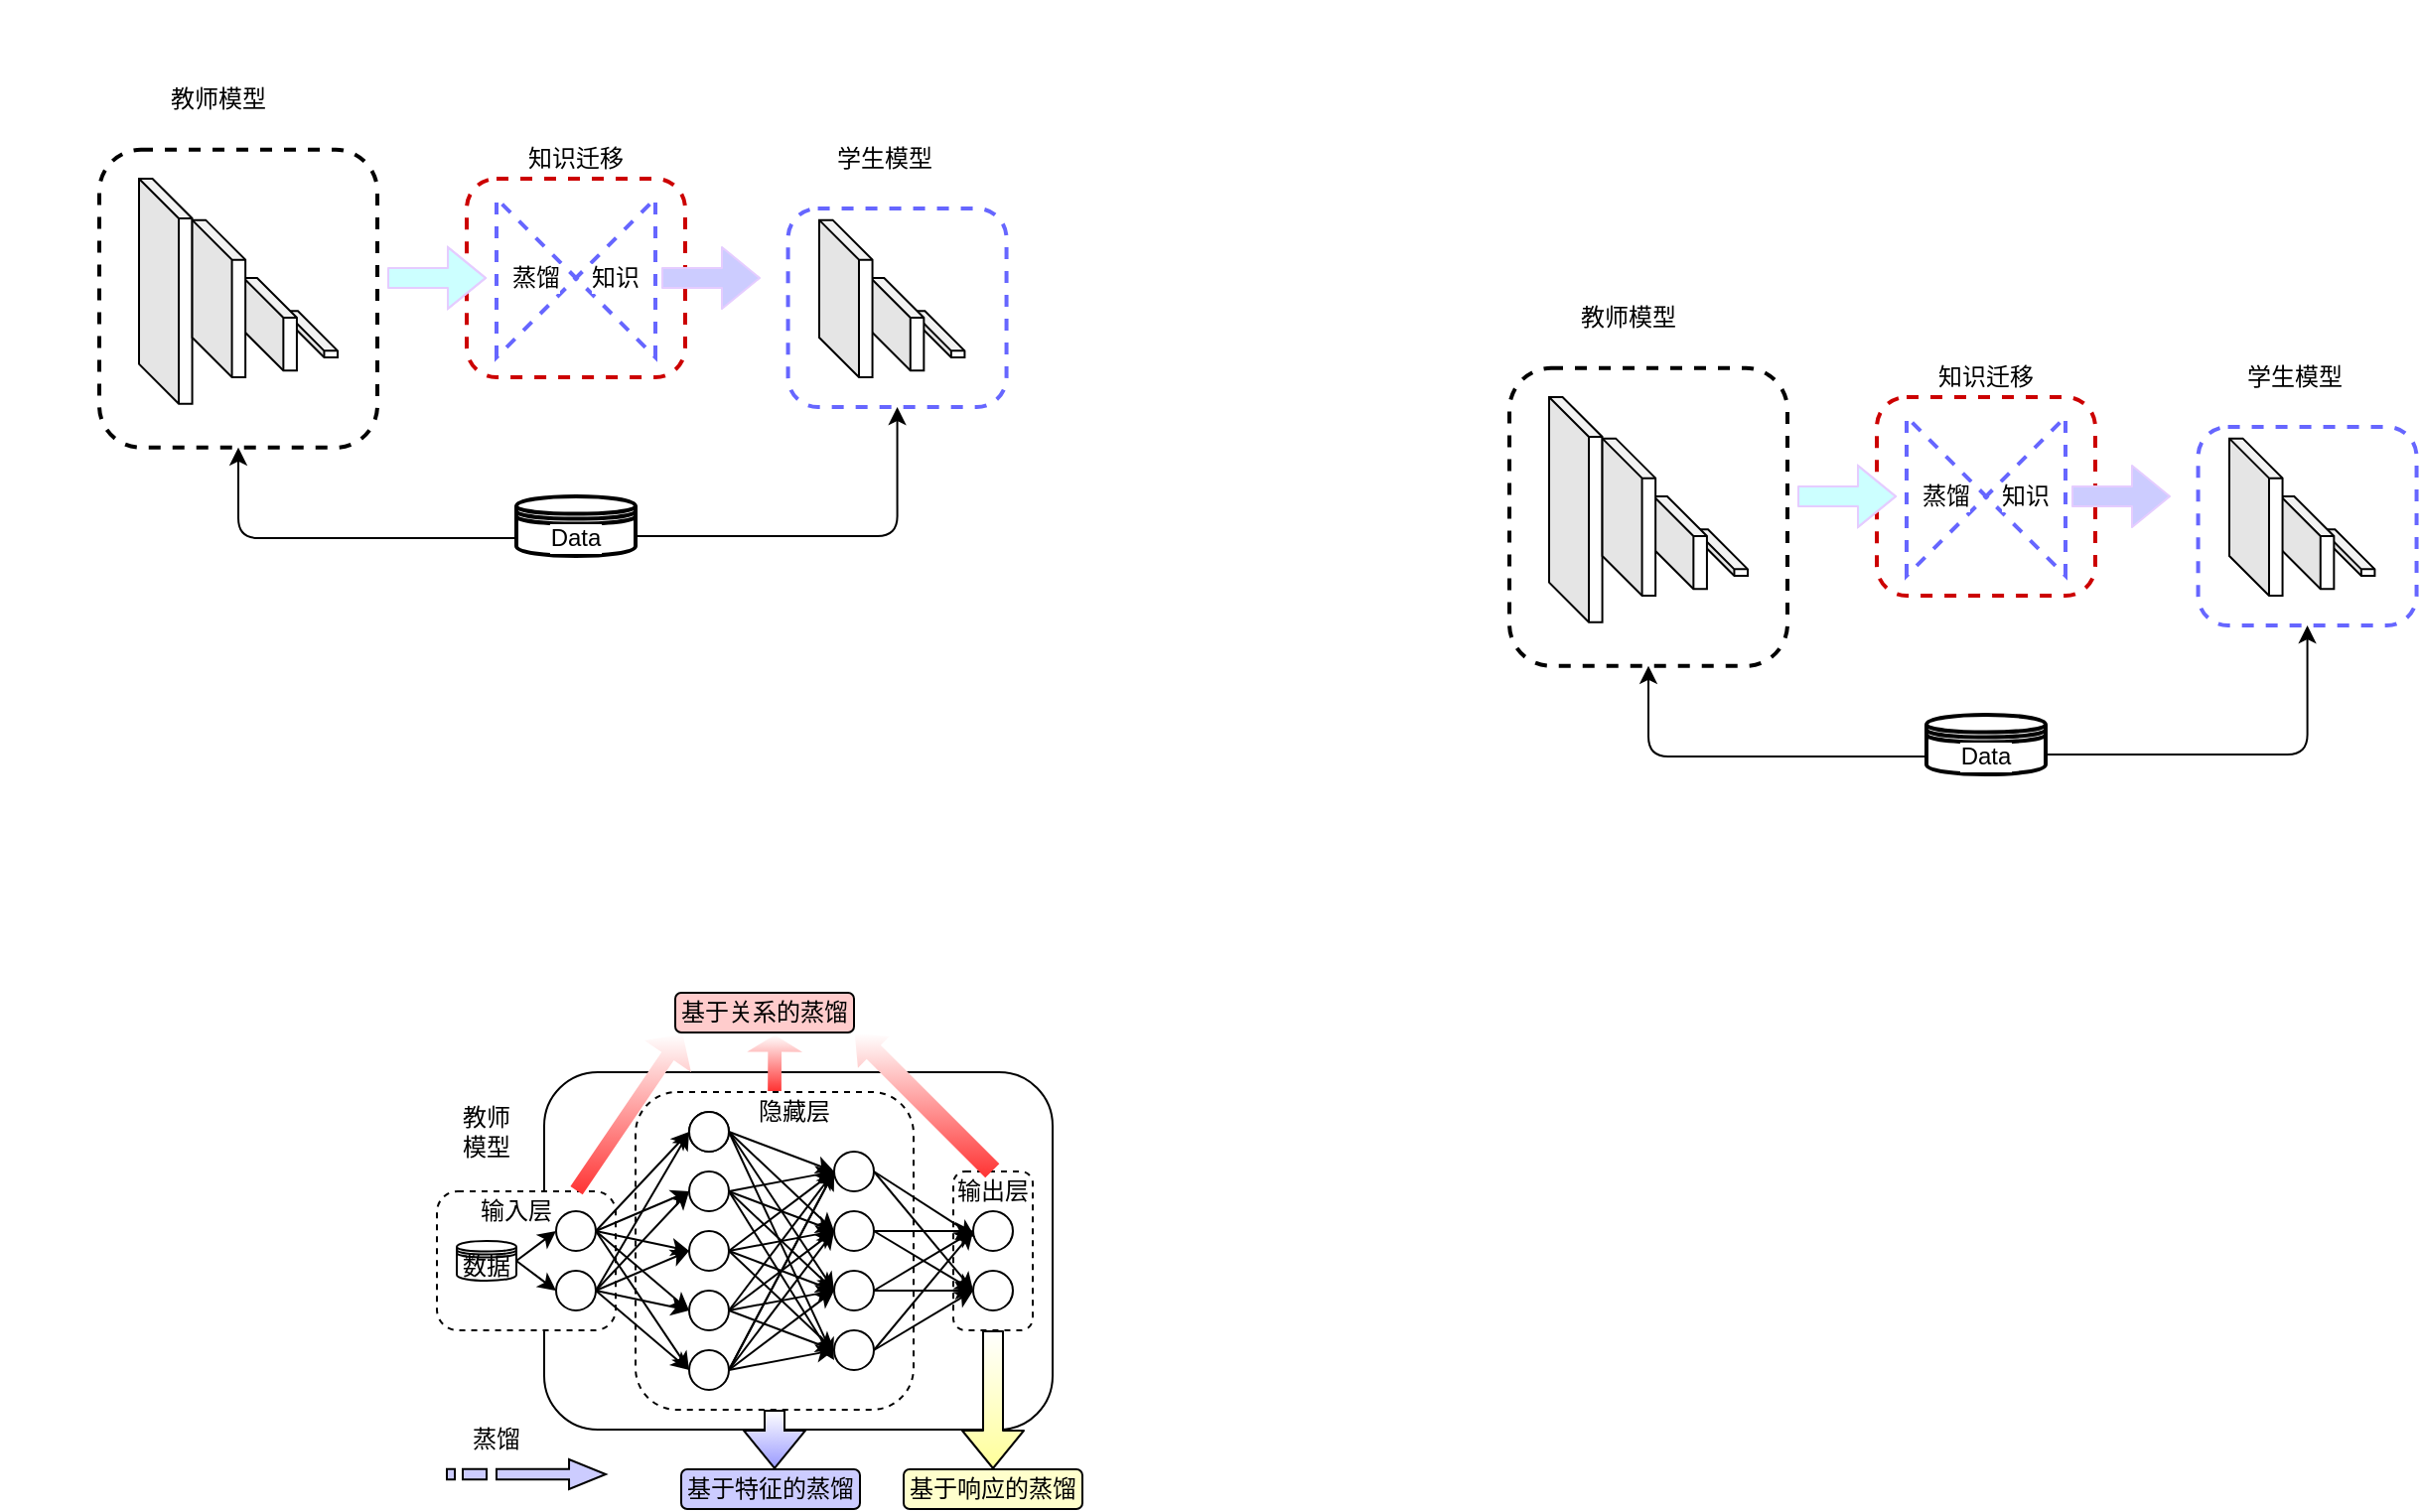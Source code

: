 <mxfile version="14.7.3" type="github">
  <diagram id="efgcIDd-TDXN1GQC0pDD" name="第 1 页">
    <mxGraphModel dx="1209" dy="649" grid="1" gridSize="10" guides="1" tooltips="1" connect="1" arrows="1" fold="1" page="1" pageScale="1" pageWidth="850" pageHeight="1100" math="0" shadow="0">
      <root>
        <mxCell id="0" />
        <mxCell id="1" parent="0" />
        <mxCell id="i-cecyi2e775cCpRPbeq-65" value="" style="rounded=1;whiteSpace=wrap;html=1;fillColor=none;" parent="1" vertex="1">
          <mxGeometry x="314" y="620" width="256" height="180" as="geometry" />
        </mxCell>
        <mxCell id="i-cecyi2e775cCpRPbeq-58" value="" style="rounded=1;whiteSpace=wrap;html=1;dashed=1;" parent="1" vertex="1">
          <mxGeometry x="260" y="680" width="90" height="70" as="geometry" />
        </mxCell>
        <mxCell id="i-cecyi2e775cCpRPbeq-64" value="" style="rounded=1;whiteSpace=wrap;html=1;dashed=1;" parent="1" vertex="1">
          <mxGeometry x="520" y="670" width="40" height="80" as="geometry" />
        </mxCell>
        <mxCell id="EhJ2OECVo1qDTwe-o5zJ-1" value="" style="swimlane;html=1;startSize=20;horizontal=1;containerType=tree;glass=0;dashed=1;strokeColor=none;fillColor=none;" parent="1" vertex="1">
          <mxGeometry x="40" y="80" width="580" height="320" as="geometry">
            <mxRectangle x="40" y="80" width="80" height="20" as="alternateBounds" />
          </mxGeometry>
        </mxCell>
        <mxCell id="EhJ2OECVo1qDTwe-o5zJ-2" value="" style="rounded=1;whiteSpace=wrap;html=1;dashed=1;strokeWidth=2;strokeColor=#6666FF;" parent="EhJ2OECVo1qDTwe-o5zJ-1" vertex="1">
          <mxGeometry x="396.78" y="105" width="110" height="100" as="geometry" />
        </mxCell>
        <mxCell id="EhJ2OECVo1qDTwe-o5zJ-3" value="" style="rounded=1;whiteSpace=wrap;html=1;dashed=1;strokeWidth=2;strokeColor=#CC0000;" parent="EhJ2OECVo1qDTwe-o5zJ-1" vertex="1">
          <mxGeometry x="235" y="90" width="110" height="100" as="geometry" />
        </mxCell>
        <mxCell id="EhJ2OECVo1qDTwe-o5zJ-41" value="" style="shape=collate;html=1;dashed=1;strokeColor=#6666FF;strokeWidth=2;rotation=-90;whiteSpace=wrap;labelBorderColor=none;labelBackgroundColor=#ffffff;" parent="EhJ2OECVo1qDTwe-o5zJ-1" vertex="1">
          <mxGeometry x="250" y="100" width="80" height="80" as="geometry" />
        </mxCell>
        <mxCell id="EhJ2OECVo1qDTwe-o5zJ-42" value="蒸馏" style="text;html=1;strokeColor=none;fillColor=none;align=center;verticalAlign=middle;whiteSpace=wrap;rounded=0;dashed=1;labelBackgroundColor=#ffffff;" parent="EhJ2OECVo1qDTwe-o5zJ-1" vertex="1">
          <mxGeometry x="250" y="130" width="40" height="20" as="geometry" />
        </mxCell>
        <mxCell id="EhJ2OECVo1qDTwe-o5zJ-43" value="知识" style="text;html=1;strokeColor=none;fillColor=none;align=center;verticalAlign=middle;whiteSpace=wrap;rounded=0;dashed=1;labelBackgroundColor=#ffffff;" parent="EhJ2OECVo1qDTwe-o5zJ-1" vertex="1">
          <mxGeometry x="290" y="130" width="40" height="20" as="geometry" />
        </mxCell>
        <mxCell id="EhJ2OECVo1qDTwe-o5zJ-44" value="教师模型" style="text;html=1;strokeColor=none;fillColor=none;align=center;verticalAlign=middle;whiteSpace=wrap;rounded=0;dashed=1;labelBackgroundColor=#ffffff;" parent="EhJ2OECVo1qDTwe-o5zJ-1" vertex="1">
          <mxGeometry x="85" y="40" width="50" height="20" as="geometry" />
        </mxCell>
        <mxCell id="EhJ2OECVo1qDTwe-o5zJ-45" value="知识迁移" style="text;html=1;strokeColor=none;fillColor=none;align=center;verticalAlign=middle;whiteSpace=wrap;rounded=0;dashed=1;labelBackgroundColor=#ffffff;" parent="EhJ2OECVo1qDTwe-o5zJ-1" vertex="1">
          <mxGeometry x="265" y="70" width="50" height="20" as="geometry" />
        </mxCell>
        <mxCell id="EhJ2OECVo1qDTwe-o5zJ-66" value="Data" style="shape=datastore;whiteSpace=wrap;html=1;labelBackgroundColor=#ffffff;strokeColor=#000000;strokeWidth=2;fillColor=none;" parent="EhJ2OECVo1qDTwe-o5zJ-1" vertex="1">
          <mxGeometry x="260" y="250" width="60" height="30" as="geometry" />
        </mxCell>
        <mxCell id="EhJ2OECVo1qDTwe-o5zJ-67" value="" style="edgeStyle=segmentEdgeStyle;endArrow=classic;html=1;strokeColor=#000000;fillColor=#CCCCFF;entryX=0.5;entryY=1;entryDx=0;entryDy=0;" parent="EhJ2OECVo1qDTwe-o5zJ-1" target="EhJ2OECVo1qDTwe-o5zJ-2" edge="1">
          <mxGeometry width="50" height="50" relative="1" as="geometry">
            <mxPoint x="320" y="270" as="sourcePoint" />
            <mxPoint x="370" y="220" as="targetPoint" />
          </mxGeometry>
        </mxCell>
        <mxCell id="EhJ2OECVo1qDTwe-o5zJ-69" value="学生模型" style="text;html=1;strokeColor=none;fillColor=none;align=center;verticalAlign=middle;whiteSpace=wrap;rounded=0;labelBackgroundColor=#ffffff;" parent="EhJ2OECVo1qDTwe-o5zJ-1" vertex="1">
          <mxGeometry x="412.5" y="70" width="65" height="20" as="geometry" />
        </mxCell>
        <mxCell id="B3fZlqtm0j4gGUwRaWmn-13" value="" style="shape=cube;whiteSpace=wrap;html=1;boundedLbl=1;backgroundOutline=1;darkOpacity=0.05;darkOpacity2=0.1;" vertex="1" parent="EhJ2OECVo1qDTwe-o5zJ-1">
          <mxGeometry x="458.924" y="156.663" width="26.786" height="23.333" as="geometry" />
        </mxCell>
        <mxCell id="B3fZlqtm0j4gGUwRaWmn-14" value="" style="shape=cube;whiteSpace=wrap;html=1;boundedLbl=1;backgroundOutline=1;darkOpacity=0.05;darkOpacity2=0.1;" vertex="1" parent="EhJ2OECVo1qDTwe-o5zJ-1">
          <mxGeometry x="438.389" y="139.997" width="26.786" height="46.667" as="geometry" />
        </mxCell>
        <mxCell id="B3fZlqtm0j4gGUwRaWmn-16" value="" style="shape=cube;whiteSpace=wrap;html=1;boundedLbl=1;backgroundOutline=1;darkOpacity=0.05;darkOpacity2=0.1;" vertex="1" parent="EhJ2OECVo1qDTwe-o5zJ-1">
          <mxGeometry x="412.496" y="110.83" width="26.786" height="79.167" as="geometry" />
        </mxCell>
        <mxCell id="EhJ2OECVo1qDTwe-o5zJ-4" value="" style="rounded=1;whiteSpace=wrap;html=1;dashed=1;strokeWidth=2;" parent="EhJ2OECVo1qDTwe-o5zJ-1" vertex="1">
          <mxGeometry x="50" y="75.41" width="140" height="150" as="geometry" />
        </mxCell>
        <mxCell id="EhJ2OECVo1qDTwe-o5zJ-68" value="" style="edgeStyle=segmentEdgeStyle;endArrow=classic;html=1;strokeColor=#000000;fillColor=#CCCCFF;entryX=0.5;entryY=1;entryDx=0;entryDy=0;exitX=0;exitY=0.7;exitDx=0;exitDy=0;" parent="EhJ2OECVo1qDTwe-o5zJ-1" source="EhJ2OECVo1qDTwe-o5zJ-66" target="EhJ2OECVo1qDTwe-o5zJ-4" edge="1">
          <mxGeometry width="50" height="50" relative="1" as="geometry">
            <mxPoint x="330" y="280" as="sourcePoint" />
            <mxPoint x="455" y="200" as="targetPoint" />
          </mxGeometry>
        </mxCell>
        <mxCell id="EhJ2OECVo1qDTwe-o5zJ-88" value="" style="shape=flexArrow;endArrow=classic;html=1;exitX=1;exitY=0.5;exitDx=0;exitDy=0;strokeColor=#E5CCFF;fillColor=#CCFFFF;" parent="1" edge="1">
          <mxGeometry width="50" height="50" relative="1" as="geometry">
            <mxPoint x="235" y="220" as="sourcePoint" />
            <mxPoint x="285" y="220" as="targetPoint" />
            <Array as="points">
              <mxPoint x="255" y="220" />
            </Array>
          </mxGeometry>
        </mxCell>
        <mxCell id="EhJ2OECVo1qDTwe-o5zJ-89" value="" style="shape=flexArrow;endArrow=classic;html=1;strokeColor=#E5CCFF;exitX=0.5;exitY=1;exitDx=0;exitDy=0;fillColor=#CCCCFF;" parent="1" edge="1">
          <mxGeometry width="50" height="50" relative="1" as="geometry">
            <mxPoint x="373" y="220" as="sourcePoint" />
            <mxPoint x="423" y="220" as="targetPoint" />
          </mxGeometry>
        </mxCell>
        <mxCell id="i-cecyi2e775cCpRPbeq-2" value="" style="group" parent="1" vertex="1" connectable="0">
          <mxGeometry x="320" y="640" width="250" height="160" as="geometry" />
        </mxCell>
        <mxCell id="i-cecyi2e775cCpRPbeq-56" value="" style="rounded=1;whiteSpace=wrap;html=1;dashed=1;" parent="i-cecyi2e775cCpRPbeq-2" vertex="1">
          <mxGeometry x="40" y="-10" width="140" height="160" as="geometry" />
        </mxCell>
        <mxCell id="i-cecyi2e775cCpRPbeq-3" value="" style="ellipse;whiteSpace=wrap;html=1;aspect=fixed;" parent="i-cecyi2e775cCpRPbeq-2" vertex="1">
          <mxGeometry x="67" width="20" height="20" as="geometry" />
        </mxCell>
        <mxCell id="i-cecyi2e775cCpRPbeq-4" value="" style="ellipse;whiteSpace=wrap;html=1;aspect=fixed;" parent="i-cecyi2e775cCpRPbeq-2" vertex="1">
          <mxGeometry x="67" y="30" width="20" height="20" as="geometry" />
        </mxCell>
        <mxCell id="i-cecyi2e775cCpRPbeq-5" value="" style="ellipse;whiteSpace=wrap;html=1;aspect=fixed;" parent="i-cecyi2e775cCpRPbeq-2" vertex="1">
          <mxGeometry x="67" y="60" width="20" height="20" as="geometry" />
        </mxCell>
        <mxCell id="i-cecyi2e775cCpRPbeq-6" value="" style="ellipse;whiteSpace=wrap;html=1;aspect=fixed;" parent="i-cecyi2e775cCpRPbeq-2" vertex="1">
          <mxGeometry x="67" y="90" width="20" height="20" as="geometry" />
        </mxCell>
        <mxCell id="i-cecyi2e775cCpRPbeq-7" value="" style="ellipse;whiteSpace=wrap;html=1;aspect=fixed;" parent="i-cecyi2e775cCpRPbeq-2" vertex="1">
          <mxGeometry x="67" y="120" width="20" height="20" as="geometry" />
        </mxCell>
        <mxCell id="i-cecyi2e775cCpRPbeq-8" value="" style="ellipse;whiteSpace=wrap;html=1;aspect=fixed;" parent="i-cecyi2e775cCpRPbeq-2" vertex="1">
          <mxGeometry y="50" width="20" height="20" as="geometry" />
        </mxCell>
        <mxCell id="i-cecyi2e775cCpRPbeq-9" value="" style="ellipse;whiteSpace=wrap;html=1;aspect=fixed;" parent="i-cecyi2e775cCpRPbeq-2" vertex="1">
          <mxGeometry y="80" width="20" height="20" as="geometry" />
        </mxCell>
        <mxCell id="i-cecyi2e775cCpRPbeq-16" value="" style="endArrow=classic;html=1;exitX=1;exitY=0.5;exitDx=0;exitDy=0;entryX=0;entryY=0.5;entryDx=0;entryDy=0;" parent="i-cecyi2e775cCpRPbeq-2" source="i-cecyi2e775cCpRPbeq-8" target="i-cecyi2e775cCpRPbeq-20" edge="1">
          <mxGeometry width="50" height="50" relative="1" as="geometry">
            <mxPoint x="260" y="200" as="sourcePoint" />
            <mxPoint x="40" y="10" as="targetPoint" />
          </mxGeometry>
        </mxCell>
        <mxCell id="i-cecyi2e775cCpRPbeq-17" value="" style="endArrow=classic;html=1;exitX=1;exitY=0.5;exitDx=0;exitDy=0;entryX=0;entryY=0.5;entryDx=0;entryDy=0;" parent="i-cecyi2e775cCpRPbeq-2" source="i-cecyi2e775cCpRPbeq-8" target="i-cecyi2e775cCpRPbeq-5" edge="1">
          <mxGeometry width="50" height="50" relative="1" as="geometry">
            <mxPoint x="40" y="80" as="sourcePoint" />
            <mxPoint x="60" y="30" as="targetPoint" />
          </mxGeometry>
        </mxCell>
        <mxCell id="i-cecyi2e775cCpRPbeq-18" value="" style="endArrow=classic;html=1;exitX=1;exitY=0.5;exitDx=0;exitDy=0;entryX=0;entryY=0.5;entryDx=0;entryDy=0;" parent="i-cecyi2e775cCpRPbeq-2" source="i-cecyi2e775cCpRPbeq-9" target="i-cecyi2e775cCpRPbeq-3" edge="1">
          <mxGeometry width="50" height="50" relative="1" as="geometry">
            <mxPoint x="30" y="70" as="sourcePoint" />
            <mxPoint x="40" y="20" as="targetPoint" />
          </mxGeometry>
        </mxCell>
        <mxCell id="i-cecyi2e775cCpRPbeq-19" value="" style="endArrow=classic;html=1;exitX=1;exitY=0.5;exitDx=0;exitDy=0;entryX=0;entryY=0.5;entryDx=0;entryDy=0;" parent="i-cecyi2e775cCpRPbeq-2" source="i-cecyi2e775cCpRPbeq-9" target="i-cecyi2e775cCpRPbeq-5" edge="1">
          <mxGeometry width="50" height="50" relative="1" as="geometry">
            <mxPoint x="30" y="110" as="sourcePoint" />
            <mxPoint x="40" y="70" as="targetPoint" />
          </mxGeometry>
        </mxCell>
        <mxCell id="i-cecyi2e775cCpRPbeq-20" value="" style="ellipse;whiteSpace=wrap;html=1;aspect=fixed;" parent="i-cecyi2e775cCpRPbeq-2" vertex="1">
          <mxGeometry x="67" width="20" height="20" as="geometry" />
        </mxCell>
        <mxCell id="i-cecyi2e775cCpRPbeq-21" value="" style="endArrow=classic;html=1;exitX=1;exitY=0.5;exitDx=0;exitDy=0;entryX=0;entryY=0.5;entryDx=0;entryDy=0;" parent="i-cecyi2e775cCpRPbeq-2" source="i-cecyi2e775cCpRPbeq-8" target="i-cecyi2e775cCpRPbeq-7" edge="1">
          <mxGeometry width="50" height="50" relative="1" as="geometry">
            <mxPoint x="30" y="70" as="sourcePoint" />
            <mxPoint x="50" y="110" as="targetPoint" />
          </mxGeometry>
        </mxCell>
        <mxCell id="i-cecyi2e775cCpRPbeq-39" value="" style="endArrow=classic;html=1;exitX=1;exitY=0.5;exitDx=0;exitDy=0;entryX=0;entryY=0.5;entryDx=0;entryDy=0;" parent="i-cecyi2e775cCpRPbeq-2" source="i-cecyi2e775cCpRPbeq-9" target="i-cecyi2e775cCpRPbeq-4" edge="1">
          <mxGeometry width="50" height="50" relative="1" as="geometry">
            <mxPoint x="30" y="100" as="sourcePoint" />
            <mxPoint x="40" y="40" as="targetPoint" />
          </mxGeometry>
        </mxCell>
        <mxCell id="i-cecyi2e775cCpRPbeq-57" value="隐藏层" style="text;html=1;strokeColor=none;fillColor=none;align=center;verticalAlign=middle;whiteSpace=wrap;rounded=0;dashed=1;" parent="i-cecyi2e775cCpRPbeq-2" vertex="1">
          <mxGeometry x="100" y="-10" width="40" height="20" as="geometry" />
        </mxCell>
        <mxCell id="i-cecyi2e775cCpRPbeq-38" value="" style="endArrow=classic;html=1;entryX=0;entryY=0.5;entryDx=0;entryDy=0;" parent="1" target="i-cecyi2e775cCpRPbeq-4" edge="1">
          <mxGeometry width="50" height="50" relative="1" as="geometry">
            <mxPoint x="340" y="700" as="sourcePoint" />
            <mxPoint x="370" y="660" as="targetPoint" />
          </mxGeometry>
        </mxCell>
        <mxCell id="i-cecyi2e775cCpRPbeq-40" value="" style="endArrow=classic;html=1;entryX=0;entryY=0.5;entryDx=0;entryDy=0;" parent="1" target="i-cecyi2e775cCpRPbeq-6" edge="1">
          <mxGeometry width="50" height="50" relative="1" as="geometry">
            <mxPoint x="340" y="730" as="sourcePoint" />
            <mxPoint x="370" y="720" as="targetPoint" />
          </mxGeometry>
        </mxCell>
        <mxCell id="i-cecyi2e775cCpRPbeq-41" value="" style="endArrow=classic;html=1;entryX=0;entryY=0.5;entryDx=0;entryDy=0;" parent="1" target="i-cecyi2e775cCpRPbeq-7" edge="1">
          <mxGeometry width="50" height="50" relative="1" as="geometry">
            <mxPoint x="340" y="730" as="sourcePoint" />
            <mxPoint x="370" y="750" as="targetPoint" />
          </mxGeometry>
        </mxCell>
        <mxCell id="i-cecyi2e775cCpRPbeq-42" value="" style="endArrow=classic;html=1;entryX=0;entryY=0.5;entryDx=0;entryDy=0;" parent="1" target="i-cecyi2e775cCpRPbeq-6" edge="1">
          <mxGeometry width="50" height="50" relative="1" as="geometry">
            <mxPoint x="340" y="700" as="sourcePoint" />
            <mxPoint x="360" y="740" as="targetPoint" />
          </mxGeometry>
        </mxCell>
        <mxCell id="i-cecyi2e775cCpRPbeq-43" value="" style="endArrow=classic;html=1;entryX=0;entryY=0.5;entryDx=0;entryDy=0;" parent="1" target="i-cecyi2e775cCpRPbeq-12" edge="1">
          <mxGeometry width="50" height="50" relative="1" as="geometry">
            <mxPoint x="407" y="650" as="sourcePoint" />
            <mxPoint x="437" y="705" as="targetPoint" />
          </mxGeometry>
        </mxCell>
        <mxCell id="i-cecyi2e775cCpRPbeq-44" value="" style="endArrow=classic;html=1;entryX=-0.02;entryY=0.66;entryDx=0;entryDy=0;entryPerimeter=0;" parent="1" target="i-cecyi2e775cCpRPbeq-13" edge="1">
          <mxGeometry width="50" height="50" relative="1" as="geometry">
            <mxPoint x="407" y="650" as="sourcePoint" />
            <mxPoint x="437" y="735" as="targetPoint" />
          </mxGeometry>
        </mxCell>
        <mxCell id="i-cecyi2e775cCpRPbeq-45" value="" style="endArrow=classic;html=1;entryX=0;entryY=0.5;entryDx=0;entryDy=0;" parent="1" target="i-cecyi2e775cCpRPbeq-12" edge="1">
          <mxGeometry width="50" height="50" relative="1" as="geometry">
            <mxPoint x="407" y="680" as="sourcePoint" />
            <mxPoint x="437" y="705" as="targetPoint" />
          </mxGeometry>
        </mxCell>
        <mxCell id="i-cecyi2e775cCpRPbeq-46" value="" style="endArrow=classic;html=1;entryX=0;entryY=0.75;entryDx=0;entryDy=0;entryPerimeter=0;" parent="1" target="i-cecyi2e775cCpRPbeq-13" edge="1">
          <mxGeometry width="50" height="50" relative="1" as="geometry">
            <mxPoint x="407" y="680" as="sourcePoint" />
            <mxPoint x="437" y="735" as="targetPoint" />
          </mxGeometry>
        </mxCell>
        <mxCell id="i-cecyi2e775cCpRPbeq-47" value="" style="endArrow=classic;html=1;entryX=0;entryY=0.5;entryDx=0;entryDy=0;" parent="1" target="i-cecyi2e775cCpRPbeq-11" edge="1">
          <mxGeometry width="50" height="50" relative="1" as="geometry">
            <mxPoint x="407" y="740" as="sourcePoint" />
            <mxPoint x="427" y="690" as="targetPoint" />
          </mxGeometry>
        </mxCell>
        <mxCell id="i-cecyi2e775cCpRPbeq-48" value="" style="endArrow=classic;html=1;entryX=0;entryY=0.5;entryDx=0;entryDy=0;" parent="1" target="i-cecyi2e775cCpRPbeq-12" edge="1">
          <mxGeometry width="50" height="50" relative="1" as="geometry">
            <mxPoint x="407" y="710" as="sourcePoint" />
            <mxPoint x="437" y="705" as="targetPoint" />
          </mxGeometry>
        </mxCell>
        <mxCell id="i-cecyi2e775cCpRPbeq-49" value="" style="endArrow=classic;html=1;entryX=0;entryY=0.5;entryDx=0;entryDy=0;" parent="1" target="i-cecyi2e775cCpRPbeq-12" edge="1">
          <mxGeometry width="50" height="50" relative="1" as="geometry">
            <mxPoint x="407" y="740" as="sourcePoint" />
            <mxPoint x="437" y="735" as="targetPoint" />
          </mxGeometry>
        </mxCell>
        <mxCell id="i-cecyi2e775cCpRPbeq-50" value="" style="endArrow=classic;html=1;exitX=1;exitY=0.5;exitDx=0;exitDy=0;" parent="1" source="i-cecyi2e775cCpRPbeq-7" edge="1">
          <mxGeometry width="50" height="50" relative="1" as="geometry">
            <mxPoint x="417" y="750" as="sourcePoint" />
            <mxPoint x="460" y="760" as="targetPoint" />
          </mxGeometry>
        </mxCell>
        <mxCell id="i-cecyi2e775cCpRPbeq-51" value="" style="endArrow=classic;html=1;entryX=0;entryY=0.5;entryDx=0;entryDy=0;" parent="1" target="i-cecyi2e775cCpRPbeq-10" edge="1">
          <mxGeometry width="50" height="50" relative="1" as="geometry">
            <mxPoint x="407" y="770" as="sourcePoint" />
            <mxPoint x="427" y="670" as="targetPoint" />
          </mxGeometry>
        </mxCell>
        <mxCell id="i-cecyi2e775cCpRPbeq-52" value="" style="endArrow=classic;html=1;" parent="1" edge="1">
          <mxGeometry width="50" height="50" relative="1" as="geometry">
            <mxPoint x="407" y="770" as="sourcePoint" />
            <mxPoint x="460" y="730" as="targetPoint" />
          </mxGeometry>
        </mxCell>
        <mxCell id="i-cecyi2e775cCpRPbeq-53" value="" style="endArrow=classic;html=1;entryX=0;entryY=0.5;entryDx=0;entryDy=0;" parent="1" target="i-cecyi2e775cCpRPbeq-10" edge="1">
          <mxGeometry width="50" height="50" relative="1" as="geometry">
            <mxPoint x="407" y="770" as="sourcePoint" />
            <mxPoint x="427" y="670" as="targetPoint" />
          </mxGeometry>
        </mxCell>
        <mxCell id="i-cecyi2e775cCpRPbeq-54" value="" style="endArrow=classic;html=1;exitX=1;exitY=0.5;exitDx=0;exitDy=0;entryX=0;entryY=0.5;entryDx=0;entryDy=0;" parent="1" source="i-cecyi2e775cCpRPbeq-6" target="i-cecyi2e775cCpRPbeq-13" edge="1">
          <mxGeometry width="50" height="50" relative="1" as="geometry">
            <mxPoint x="417" y="780" as="sourcePoint" />
            <mxPoint x="427" y="760" as="targetPoint" />
          </mxGeometry>
        </mxCell>
        <mxCell id="i-cecyi2e775cCpRPbeq-55" value="" style="endArrow=classic;html=1;exitX=1;exitY=0.5;exitDx=0;exitDy=0;entryX=0;entryY=0.5;entryDx=0;entryDy=0;" parent="1" source="i-cecyi2e775cCpRPbeq-5" target="i-cecyi2e775cCpRPbeq-13" edge="1">
          <mxGeometry width="50" height="50" relative="1" as="geometry">
            <mxPoint x="417" y="750" as="sourcePoint" />
            <mxPoint x="427" y="760" as="targetPoint" />
          </mxGeometry>
        </mxCell>
        <mxCell id="i-cecyi2e775cCpRPbeq-10" value="" style="ellipse;whiteSpace=wrap;html=1;aspect=fixed;" parent="1" vertex="1">
          <mxGeometry x="460" y="660" width="20" height="20" as="geometry" />
        </mxCell>
        <mxCell id="i-cecyi2e775cCpRPbeq-11" value="" style="ellipse;whiteSpace=wrap;html=1;aspect=fixed;" parent="1" vertex="1">
          <mxGeometry x="460" y="690" width="20" height="20" as="geometry" />
        </mxCell>
        <mxCell id="i-cecyi2e775cCpRPbeq-12" value="" style="ellipse;whiteSpace=wrap;html=1;aspect=fixed;" parent="1" vertex="1">
          <mxGeometry x="460" y="720" width="20" height="20" as="geometry" />
        </mxCell>
        <mxCell id="i-cecyi2e775cCpRPbeq-13" value="" style="ellipse;whiteSpace=wrap;html=1;aspect=fixed;" parent="1" vertex="1">
          <mxGeometry x="460" y="750" width="20" height="20" as="geometry" />
        </mxCell>
        <mxCell id="i-cecyi2e775cCpRPbeq-14" value="" style="ellipse;whiteSpace=wrap;html=1;aspect=fixed;" parent="1" vertex="1">
          <mxGeometry x="530" y="690" width="20" height="20" as="geometry" />
        </mxCell>
        <mxCell id="i-cecyi2e775cCpRPbeq-15" value="" style="ellipse;whiteSpace=wrap;html=1;aspect=fixed;" parent="1" vertex="1">
          <mxGeometry x="530" y="720" width="20" height="20" as="geometry" />
        </mxCell>
        <mxCell id="i-cecyi2e775cCpRPbeq-30" value="" style="endArrow=classic;html=1;exitX=1;exitY=0.5;exitDx=0;exitDy=0;entryX=0.047;entryY=0.647;entryDx=0;entryDy=0;entryPerimeter=0;" parent="1" source="i-cecyi2e775cCpRPbeq-10" target="i-cecyi2e775cCpRPbeq-14" edge="1">
          <mxGeometry width="50" height="50" relative="1" as="geometry">
            <mxPoint x="450" y="725" as="sourcePoint" />
            <mxPoint x="470" y="775" as="targetPoint" />
          </mxGeometry>
        </mxCell>
        <mxCell id="i-cecyi2e775cCpRPbeq-31" value="" style="endArrow=classic;html=1;entryX=0;entryY=0.5;entryDx=0;entryDy=0;exitX=1;exitY=0.5;exitDx=0;exitDy=0;" parent="1" source="i-cecyi2e775cCpRPbeq-10" target="i-cecyi2e775cCpRPbeq-15" edge="1">
          <mxGeometry width="50" height="50" relative="1" as="geometry">
            <mxPoint x="479" y="673" as="sourcePoint" />
            <mxPoint x="510.94" y="712.94" as="targetPoint" />
          </mxGeometry>
        </mxCell>
        <mxCell id="i-cecyi2e775cCpRPbeq-32" value="" style="endArrow=classic;html=1;entryX=0;entryY=0.5;entryDx=0;entryDy=0;exitX=1;exitY=0.5;exitDx=0;exitDy=0;" parent="1" source="i-cecyi2e775cCpRPbeq-11" target="i-cecyi2e775cCpRPbeq-14" edge="1">
          <mxGeometry width="50" height="50" relative="1" as="geometry">
            <mxPoint x="483" y="675" as="sourcePoint" />
            <mxPoint x="510" y="740" as="targetPoint" />
          </mxGeometry>
        </mxCell>
        <mxCell id="i-cecyi2e775cCpRPbeq-33" value="" style="endArrow=classic;html=1;entryX=0;entryY=0.5;entryDx=0;entryDy=0;exitX=1;exitY=0.5;exitDx=0;exitDy=0;" parent="1" source="i-cecyi2e775cCpRPbeq-11" target="i-cecyi2e775cCpRPbeq-15" edge="1">
          <mxGeometry width="50" height="50" relative="1" as="geometry">
            <mxPoint x="490" y="710" as="sourcePoint" />
            <mxPoint x="510" y="710" as="targetPoint" />
          </mxGeometry>
        </mxCell>
        <mxCell id="i-cecyi2e775cCpRPbeq-34" value="" style="endArrow=classic;html=1;entryX=0;entryY=0.5;entryDx=0;entryDy=0;exitX=1;exitY=0.5;exitDx=0;exitDy=0;exitPerimeter=0;" parent="1" source="i-cecyi2e775cCpRPbeq-12" target="i-cecyi2e775cCpRPbeq-14" edge="1">
          <mxGeometry width="50" height="50" relative="1" as="geometry">
            <mxPoint x="490" y="710" as="sourcePoint" />
            <mxPoint x="510" y="740" as="targetPoint" />
          </mxGeometry>
        </mxCell>
        <mxCell id="i-cecyi2e775cCpRPbeq-35" value="" style="endArrow=classic;html=1;entryX=0;entryY=0.5;entryDx=0;entryDy=0;exitX=1;exitY=0.5;exitDx=0;exitDy=0;" parent="1" source="i-cecyi2e775cCpRPbeq-12" target="i-cecyi2e775cCpRPbeq-15" edge="1">
          <mxGeometry width="50" height="50" relative="1" as="geometry">
            <mxPoint x="490" y="740" as="sourcePoint" />
            <mxPoint x="510" y="710" as="targetPoint" />
          </mxGeometry>
        </mxCell>
        <mxCell id="i-cecyi2e775cCpRPbeq-36" value="" style="endArrow=classic;html=1;entryX=0;entryY=0.5;entryDx=0;entryDy=0;exitX=1;exitY=0.5;exitDx=0;exitDy=0;" parent="1" source="i-cecyi2e775cCpRPbeq-13" target="i-cecyi2e775cCpRPbeq-14" edge="1">
          <mxGeometry width="50" height="50" relative="1" as="geometry">
            <mxPoint x="490" y="740" as="sourcePoint" />
            <mxPoint x="510" y="740" as="targetPoint" />
          </mxGeometry>
        </mxCell>
        <mxCell id="i-cecyi2e775cCpRPbeq-37" value="" style="endArrow=classic;html=1;entryX=0;entryY=0.5;entryDx=0;entryDy=0;exitX=1;exitY=0.5;exitDx=0;exitDy=0;" parent="1" source="i-cecyi2e775cCpRPbeq-13" target="i-cecyi2e775cCpRPbeq-15" edge="1">
          <mxGeometry width="50" height="50" relative="1" as="geometry">
            <mxPoint x="490" y="770" as="sourcePoint" />
            <mxPoint x="510" y="710" as="targetPoint" />
          </mxGeometry>
        </mxCell>
        <mxCell id="i-cecyi2e775cCpRPbeq-22" value="" style="endArrow=classic;html=1;exitX=1;exitY=0.5;exitDx=0;exitDy=0;entryX=0;entryY=0.5;entryDx=0;entryDy=0;" parent="1" source="i-cecyi2e775cCpRPbeq-20" target="i-cecyi2e775cCpRPbeq-10" edge="1">
          <mxGeometry width="50" height="50" relative="1" as="geometry">
            <mxPoint x="377" y="710" as="sourcePoint" />
            <mxPoint x="397" y="780" as="targetPoint" />
          </mxGeometry>
        </mxCell>
        <mxCell id="i-cecyi2e775cCpRPbeq-24" value="" style="endArrow=classic;html=1;entryX=0;entryY=0.5;entryDx=0;entryDy=0;exitX=1;exitY=0.5;exitDx=0;exitDy=0;" parent="1" source="i-cecyi2e775cCpRPbeq-4" target="i-cecyi2e775cCpRPbeq-10" edge="1">
          <mxGeometry width="50" height="50" relative="1" as="geometry">
            <mxPoint x="417" y="660" as="sourcePoint" />
            <mxPoint x="436.6" y="768.2" as="targetPoint" />
          </mxGeometry>
        </mxCell>
        <mxCell id="i-cecyi2e775cCpRPbeq-26" value="" style="endArrow=classic;html=1;entryX=0;entryY=0.5;entryDx=0;entryDy=0;exitX=1;exitY=0.5;exitDx=0;exitDy=0;" parent="1" source="i-cecyi2e775cCpRPbeq-5" target="i-cecyi2e775cCpRPbeq-10" edge="1">
          <mxGeometry width="50" height="50" relative="1" as="geometry">
            <mxPoint x="417" y="690" as="sourcePoint" />
            <mxPoint x="437" y="770" as="targetPoint" />
          </mxGeometry>
        </mxCell>
        <mxCell id="i-cecyi2e775cCpRPbeq-28" value="" style="endArrow=classic;html=1;entryX=0;entryY=0.5;entryDx=0;entryDy=0;exitX=1;exitY=0.5;exitDx=0;exitDy=0;" parent="1" source="i-cecyi2e775cCpRPbeq-6" target="i-cecyi2e775cCpRPbeq-10" edge="1">
          <mxGeometry width="50" height="50" relative="1" as="geometry">
            <mxPoint x="417" y="720" as="sourcePoint" />
            <mxPoint x="437" y="705" as="targetPoint" />
          </mxGeometry>
        </mxCell>
        <mxCell id="i-cecyi2e775cCpRPbeq-23" value="" style="endArrow=classic;html=1;exitX=1;exitY=0.5;exitDx=0;exitDy=0;entryX=0;entryY=0.5;entryDx=0;entryDy=0;" parent="1" source="i-cecyi2e775cCpRPbeq-20" target="i-cecyi2e775cCpRPbeq-11" edge="1">
          <mxGeometry width="50" height="50" relative="1" as="geometry">
            <mxPoint x="417" y="660" as="sourcePoint" />
            <mxPoint x="437" y="675" as="targetPoint" />
          </mxGeometry>
        </mxCell>
        <mxCell id="i-cecyi2e775cCpRPbeq-25" value="" style="endArrow=classic;html=1;entryX=0;entryY=0.5;entryDx=0;entryDy=0;exitX=1;exitY=0.5;exitDx=0;exitDy=0;" parent="1" source="i-cecyi2e775cCpRPbeq-4" target="i-cecyi2e775cCpRPbeq-11" edge="1">
          <mxGeometry width="50" height="50" relative="1" as="geometry">
            <mxPoint x="417" y="690" as="sourcePoint" />
            <mxPoint x="437" y="675" as="targetPoint" />
          </mxGeometry>
        </mxCell>
        <mxCell id="i-cecyi2e775cCpRPbeq-27" value="" style="endArrow=classic;html=1;entryX=0;entryY=0.5;entryDx=0;entryDy=0;exitX=1;exitY=0.5;exitDx=0;exitDy=0;" parent="1" source="i-cecyi2e775cCpRPbeq-5" target="i-cecyi2e775cCpRPbeq-11" edge="1">
          <mxGeometry width="50" height="50" relative="1" as="geometry">
            <mxPoint x="417" y="720" as="sourcePoint" />
            <mxPoint x="437" y="675" as="targetPoint" />
          </mxGeometry>
        </mxCell>
        <mxCell id="i-cecyi2e775cCpRPbeq-29" value="" style="endArrow=classic;html=1;exitX=1;exitY=0.5;exitDx=0;exitDy=0;entryX=0;entryY=0.5;entryDx=0;entryDy=0;" parent="1" source="i-cecyi2e775cCpRPbeq-7" target="i-cecyi2e775cCpRPbeq-11" edge="1">
          <mxGeometry width="50" height="50" relative="1" as="geometry">
            <mxPoint x="417" y="780" as="sourcePoint" />
            <mxPoint x="437" y="680" as="targetPoint" />
          </mxGeometry>
        </mxCell>
        <mxCell id="i-cecyi2e775cCpRPbeq-60" style="rounded=0;orthogonalLoop=1;jettySize=auto;html=1;exitX=1;exitY=0.5;exitDx=0;exitDy=0;entryX=0;entryY=0.5;entryDx=0;entryDy=0;" parent="1" source="i-cecyi2e775cCpRPbeq-59" target="i-cecyi2e775cCpRPbeq-8" edge="1">
          <mxGeometry relative="1" as="geometry" />
        </mxCell>
        <mxCell id="i-cecyi2e775cCpRPbeq-61" style="edgeStyle=none;rounded=0;orthogonalLoop=1;jettySize=auto;html=1;exitX=1;exitY=0.5;exitDx=0;exitDy=0;entryX=0;entryY=0.5;entryDx=0;entryDy=0;" parent="1" source="i-cecyi2e775cCpRPbeq-59" target="i-cecyi2e775cCpRPbeq-9" edge="1">
          <mxGeometry relative="1" as="geometry" />
        </mxCell>
        <mxCell id="i-cecyi2e775cCpRPbeq-59" value="数据" style="shape=datastore;whiteSpace=wrap;html=1;" parent="1" vertex="1">
          <mxGeometry x="270" y="705" width="30" height="20" as="geometry" />
        </mxCell>
        <mxCell id="i-cecyi2e775cCpRPbeq-62" value="输入层" style="text;html=1;strokeColor=none;fillColor=none;align=center;verticalAlign=middle;whiteSpace=wrap;rounded=0;" parent="1" vertex="1">
          <mxGeometry x="280" y="680" width="40" height="20" as="geometry" />
        </mxCell>
        <mxCell id="i-cecyi2e775cCpRPbeq-70" style="edgeStyle=none;rounded=0;orthogonalLoop=1;jettySize=auto;html=1;exitX=0.5;exitY=0;exitDx=0;exitDy=0;entryX=1;entryY=1;entryDx=0;entryDy=0;fillColor=#ffffff;shape=flexArrow;strokeColor=none;endWidth=11.429;endSize=4.166;gradientColor=#FF3333;" parent="1" source="i-cecyi2e775cCpRPbeq-63" target="i-cecyi2e775cCpRPbeq-67" edge="1">
          <mxGeometry relative="1" as="geometry" />
        </mxCell>
        <mxCell id="i-cecyi2e775cCpRPbeq-63" value="输出层" style="text;html=1;strokeColor=none;fillColor=none;align=center;verticalAlign=middle;whiteSpace=wrap;rounded=0;" parent="1" vertex="1">
          <mxGeometry x="520" y="670" width="40" height="20" as="geometry" />
        </mxCell>
        <mxCell id="i-cecyi2e775cCpRPbeq-67" value="基于关系的蒸馏" style="rounded=1;whiteSpace=wrap;html=1;fillColor=#FFCCCC;" parent="1" vertex="1">
          <mxGeometry x="380" y="580" width="90" height="20" as="geometry" />
        </mxCell>
        <mxCell id="i-cecyi2e775cCpRPbeq-68" style="edgeStyle=none;rounded=0;orthogonalLoop=1;jettySize=auto;html=1;entryX=0.045;entryY=1.021;entryDx=0;entryDy=0;entryPerimeter=0;fillColor=#ffffff;shape=flexArrow;strokeColor=none;width=7.429;endSize=4.154;gradientColor=#FF3333;" parent="1" target="i-cecyi2e775cCpRPbeq-67" edge="1">
          <mxGeometry relative="1" as="geometry">
            <mxPoint x="330" y="680" as="sourcePoint" />
          </mxGeometry>
        </mxCell>
        <mxCell id="i-cecyi2e775cCpRPbeq-69" style="edgeStyle=none;rounded=0;orthogonalLoop=1;jettySize=auto;html=1;exitX=0.25;exitY=0;exitDx=0;exitDy=0;entryX=0.557;entryY=1.04;entryDx=0;entryDy=0;entryPerimeter=0;fillColor=#ffffff;shape=flexArrow;strokeColor=none;width=6.857;endSize=2.486;gradientColor=#FF3333;" parent="1" source="i-cecyi2e775cCpRPbeq-57" target="i-cecyi2e775cCpRPbeq-67" edge="1">
          <mxGeometry relative="1" as="geometry" />
        </mxCell>
        <mxCell id="i-cecyi2e775cCpRPbeq-71" value="基于特征的蒸馏" style="rounded=1;whiteSpace=wrap;html=1;fillColor=#CCCCFF;" parent="1" vertex="1">
          <mxGeometry x="383" y="820" width="90" height="20" as="geometry" />
        </mxCell>
        <mxCell id="i-cecyi2e775cCpRPbeq-72" style="edgeStyle=none;shape=flexArrow;rounded=0;orthogonalLoop=1;jettySize=auto;html=1;exitX=0.5;exitY=1;exitDx=0;exitDy=0;fillColor=#ffffff;gradientColor=#9999FF;" parent="1" source="i-cecyi2e775cCpRPbeq-56" edge="1">
          <mxGeometry relative="1" as="geometry">
            <mxPoint x="430" y="820" as="targetPoint" />
          </mxGeometry>
        </mxCell>
        <mxCell id="i-cecyi2e775cCpRPbeq-73" value="" style="html=1;shadow=0;dashed=0;align=center;verticalAlign=middle;shape=mxgraph.arrows2.stripedArrow;dy=0.65;dx=18.48;notch=25;fillColor=#CCCCFF;gradientColor=none;" parent="1" vertex="1">
          <mxGeometry x="265" y="815" width="80" height="15" as="geometry" />
        </mxCell>
        <mxCell id="i-cecyi2e775cCpRPbeq-74" value="蒸馏" style="text;html=1;strokeColor=none;fillColor=none;align=center;verticalAlign=middle;whiteSpace=wrap;rounded=0;" parent="1" vertex="1">
          <mxGeometry x="270" y="795" width="40" height="20" as="geometry" />
        </mxCell>
        <mxCell id="i-cecyi2e775cCpRPbeq-75" value="基于响应的蒸馏" style="rounded=1;whiteSpace=wrap;html=1;fillColor=#FFFFCC;" parent="1" vertex="1">
          <mxGeometry x="495" y="820" width="90" height="20" as="geometry" />
        </mxCell>
        <mxCell id="i-cecyi2e775cCpRPbeq-76" value="" style="shape=flexArrow;endArrow=classic;html=1;fillColor=#ffffff;entryX=0.5;entryY=0;entryDx=0;entryDy=0;gradientColor=#FFFF99;" parent="1" target="i-cecyi2e775cCpRPbeq-75" edge="1">
          <mxGeometry width="50" height="50" relative="1" as="geometry">
            <mxPoint x="540" y="750" as="sourcePoint" />
            <mxPoint x="555" y="750" as="targetPoint" />
          </mxGeometry>
        </mxCell>
        <mxCell id="i-cecyi2e775cCpRPbeq-66" value="教师模型" style="text;html=1;strokeColor=none;fillColor=none;align=center;verticalAlign=middle;whiteSpace=wrap;rounded=0;" parent="1" vertex="1">
          <mxGeometry x="270" y="640" width="30" height="20" as="geometry" />
        </mxCell>
        <mxCell id="B3fZlqtm0j4gGUwRaWmn-2" value="" style="shape=cube;whiteSpace=wrap;html=1;boundedLbl=1;backgroundOutline=1;darkOpacity=0.05;darkOpacity2=0.1;" vertex="1" parent="1">
          <mxGeometry x="183.214" y="236.663" width="26.786" height="23.333" as="geometry" />
        </mxCell>
        <mxCell id="B3fZlqtm0j4gGUwRaWmn-3" value="" style="shape=cube;whiteSpace=wrap;html=1;boundedLbl=1;backgroundOutline=1;darkOpacity=0.05;darkOpacity2=0.1;" vertex="1" parent="1">
          <mxGeometry x="162.679" y="219.997" width="26.786" height="46.667" as="geometry" />
        </mxCell>
        <mxCell id="B3fZlqtm0j4gGUwRaWmn-4" value="" style="shape=cube;whiteSpace=wrap;html=1;boundedLbl=1;backgroundOutline=1;darkOpacity=0.05;darkOpacity2=0.1;" vertex="1" parent="1">
          <mxGeometry x="110" y="169.997" width="26.786" height="113.333" as="geometry" />
        </mxCell>
        <mxCell id="B3fZlqtm0j4gGUwRaWmn-5" value="" style="shape=cube;whiteSpace=wrap;html=1;boundedLbl=1;backgroundOutline=1;darkOpacity=0.05;darkOpacity2=0.1;" vertex="1" parent="1">
          <mxGeometry x="136.786" y="190.83" width="26.786" height="79.167" as="geometry" />
        </mxCell>
        <mxCell id="B3fZlqtm0j4gGUwRaWmn-38" value="" style="group" vertex="1" connectable="0" parent="1">
          <mxGeometry x="800" y="230" width="456.78" height="240" as="geometry" />
        </mxCell>
        <mxCell id="B3fZlqtm0j4gGUwRaWmn-17" value="" style="rounded=1;whiteSpace=wrap;html=1;dashed=1;strokeWidth=2;strokeColor=#6666FF;" vertex="1" parent="B3fZlqtm0j4gGUwRaWmn-38">
          <mxGeometry x="346.78" y="65" width="110" height="100" as="geometry" />
        </mxCell>
        <mxCell id="B3fZlqtm0j4gGUwRaWmn-18" value="" style="rounded=1;whiteSpace=wrap;html=1;dashed=1;strokeWidth=2;strokeColor=#CC0000;" vertex="1" parent="B3fZlqtm0j4gGUwRaWmn-38">
          <mxGeometry x="185" y="50" width="110" height="100" as="geometry" />
        </mxCell>
        <mxCell id="B3fZlqtm0j4gGUwRaWmn-19" value="" style="shape=collate;html=1;dashed=1;strokeColor=#6666FF;strokeWidth=2;rotation=-90;whiteSpace=wrap;labelBorderColor=none;labelBackgroundColor=#ffffff;" vertex="1" parent="B3fZlqtm0j4gGUwRaWmn-38">
          <mxGeometry x="200" y="60" width="80" height="80" as="geometry" />
        </mxCell>
        <mxCell id="B3fZlqtm0j4gGUwRaWmn-20" value="蒸馏" style="text;html=1;strokeColor=none;fillColor=none;align=center;verticalAlign=middle;whiteSpace=wrap;rounded=0;dashed=1;labelBackgroundColor=#ffffff;" vertex="1" parent="B3fZlqtm0j4gGUwRaWmn-38">
          <mxGeometry x="200" y="90" width="40" height="20" as="geometry" />
        </mxCell>
        <mxCell id="B3fZlqtm0j4gGUwRaWmn-21" value="知识" style="text;html=1;strokeColor=none;fillColor=none;align=center;verticalAlign=middle;whiteSpace=wrap;rounded=0;dashed=1;labelBackgroundColor=#ffffff;" vertex="1" parent="B3fZlqtm0j4gGUwRaWmn-38">
          <mxGeometry x="240" y="90" width="40" height="20" as="geometry" />
        </mxCell>
        <mxCell id="B3fZlqtm0j4gGUwRaWmn-22" value="教师模型" style="text;html=1;strokeColor=none;fillColor=none;align=center;verticalAlign=middle;whiteSpace=wrap;rounded=0;dashed=1;labelBackgroundColor=#ffffff;" vertex="1" parent="B3fZlqtm0j4gGUwRaWmn-38">
          <mxGeometry x="35" width="50" height="20" as="geometry" />
        </mxCell>
        <mxCell id="B3fZlqtm0j4gGUwRaWmn-23" value="知识迁移" style="text;html=1;strokeColor=none;fillColor=none;align=center;verticalAlign=middle;whiteSpace=wrap;rounded=0;dashed=1;labelBackgroundColor=#ffffff;" vertex="1" parent="B3fZlqtm0j4gGUwRaWmn-38">
          <mxGeometry x="215" y="30" width="50" height="20" as="geometry" />
        </mxCell>
        <mxCell id="B3fZlqtm0j4gGUwRaWmn-24" value="Data" style="shape=datastore;whiteSpace=wrap;html=1;labelBackgroundColor=#ffffff;strokeColor=#000000;strokeWidth=2;fillColor=none;" vertex="1" parent="B3fZlqtm0j4gGUwRaWmn-38">
          <mxGeometry x="210" y="210" width="60" height="30" as="geometry" />
        </mxCell>
        <mxCell id="B3fZlqtm0j4gGUwRaWmn-25" value="" style="edgeStyle=segmentEdgeStyle;endArrow=classic;html=1;strokeColor=#000000;fillColor=#CCCCFF;entryX=0.5;entryY=1;entryDx=0;entryDy=0;" edge="1" parent="B3fZlqtm0j4gGUwRaWmn-38" target="B3fZlqtm0j4gGUwRaWmn-17">
          <mxGeometry width="50" height="50" relative="1" as="geometry">
            <mxPoint x="270" y="230" as="sourcePoint" />
            <mxPoint x="280" y="100" as="targetPoint" />
          </mxGeometry>
        </mxCell>
        <mxCell id="B3fZlqtm0j4gGUwRaWmn-26" value="学生模型" style="text;html=1;strokeColor=none;fillColor=none;align=center;verticalAlign=middle;whiteSpace=wrap;rounded=0;labelBackgroundColor=#ffffff;" vertex="1" parent="B3fZlqtm0j4gGUwRaWmn-38">
          <mxGeometry x="362.5" y="30" width="65" height="20" as="geometry" />
        </mxCell>
        <mxCell id="B3fZlqtm0j4gGUwRaWmn-27" value="" style="shape=cube;whiteSpace=wrap;html=1;boundedLbl=1;backgroundOutline=1;darkOpacity=0.05;darkOpacity2=0.1;" vertex="1" parent="B3fZlqtm0j4gGUwRaWmn-38">
          <mxGeometry x="408.924" y="116.663" width="26.786" height="23.333" as="geometry" />
        </mxCell>
        <mxCell id="B3fZlqtm0j4gGUwRaWmn-28" value="" style="shape=cube;whiteSpace=wrap;html=1;boundedLbl=1;backgroundOutline=1;darkOpacity=0.05;darkOpacity2=0.1;" vertex="1" parent="B3fZlqtm0j4gGUwRaWmn-38">
          <mxGeometry x="388.389" y="99.997" width="26.786" height="46.667" as="geometry" />
        </mxCell>
        <mxCell id="B3fZlqtm0j4gGUwRaWmn-29" value="" style="shape=cube;whiteSpace=wrap;html=1;boundedLbl=1;backgroundOutline=1;darkOpacity=0.05;darkOpacity2=0.1;" vertex="1" parent="B3fZlqtm0j4gGUwRaWmn-38">
          <mxGeometry x="362.496" y="70.83" width="26.786" height="79.167" as="geometry" />
        </mxCell>
        <mxCell id="B3fZlqtm0j4gGUwRaWmn-30" value="" style="rounded=1;whiteSpace=wrap;html=1;dashed=1;strokeWidth=2;" vertex="1" parent="B3fZlqtm0j4gGUwRaWmn-38">
          <mxGeometry y="35.41" width="140" height="150" as="geometry" />
        </mxCell>
        <mxCell id="B3fZlqtm0j4gGUwRaWmn-31" value="" style="edgeStyle=segmentEdgeStyle;endArrow=classic;html=1;strokeColor=#000000;fillColor=#CCCCFF;entryX=0.5;entryY=1;entryDx=0;entryDy=0;exitX=0;exitY=0.7;exitDx=0;exitDy=0;" edge="1" parent="B3fZlqtm0j4gGUwRaWmn-38" source="B3fZlqtm0j4gGUwRaWmn-24" target="B3fZlqtm0j4gGUwRaWmn-30">
          <mxGeometry width="50" height="50" relative="1" as="geometry">
            <mxPoint x="240" y="160" as="sourcePoint" />
            <mxPoint x="365" y="80" as="targetPoint" />
          </mxGeometry>
        </mxCell>
        <mxCell id="B3fZlqtm0j4gGUwRaWmn-32" value="" style="shape=flexArrow;endArrow=classic;html=1;exitX=1;exitY=0.5;exitDx=0;exitDy=0;strokeColor=#E5CCFF;fillColor=#CCFFFF;" edge="1" parent="B3fZlqtm0j4gGUwRaWmn-38">
          <mxGeometry width="50" height="50" relative="1" as="geometry">
            <mxPoint x="145" y="100" as="sourcePoint" />
            <mxPoint x="195" y="100" as="targetPoint" />
            <Array as="points">
              <mxPoint x="165" y="100" />
            </Array>
          </mxGeometry>
        </mxCell>
        <mxCell id="B3fZlqtm0j4gGUwRaWmn-33" value="" style="shape=flexArrow;endArrow=classic;html=1;strokeColor=#E5CCFF;exitX=0.5;exitY=1;exitDx=0;exitDy=0;fillColor=#CCCCFF;" edge="1" parent="B3fZlqtm0j4gGUwRaWmn-38">
          <mxGeometry width="50" height="50" relative="1" as="geometry">
            <mxPoint x="283" y="100" as="sourcePoint" />
            <mxPoint x="333" y="100" as="targetPoint" />
          </mxGeometry>
        </mxCell>
        <mxCell id="B3fZlqtm0j4gGUwRaWmn-34" value="" style="shape=cube;whiteSpace=wrap;html=1;boundedLbl=1;backgroundOutline=1;darkOpacity=0.05;darkOpacity2=0.1;" vertex="1" parent="B3fZlqtm0j4gGUwRaWmn-38">
          <mxGeometry x="93.214" y="116.663" width="26.786" height="23.333" as="geometry" />
        </mxCell>
        <mxCell id="B3fZlqtm0j4gGUwRaWmn-35" value="" style="shape=cube;whiteSpace=wrap;html=1;boundedLbl=1;backgroundOutline=1;darkOpacity=0.05;darkOpacity2=0.1;" vertex="1" parent="B3fZlqtm0j4gGUwRaWmn-38">
          <mxGeometry x="72.679" y="99.997" width="26.786" height="46.667" as="geometry" />
        </mxCell>
        <mxCell id="B3fZlqtm0j4gGUwRaWmn-36" value="" style="shape=cube;whiteSpace=wrap;html=1;boundedLbl=1;backgroundOutline=1;darkOpacity=0.05;darkOpacity2=0.1;" vertex="1" parent="B3fZlqtm0j4gGUwRaWmn-38">
          <mxGeometry x="20" y="49.997" width="26.786" height="113.333" as="geometry" />
        </mxCell>
        <mxCell id="B3fZlqtm0j4gGUwRaWmn-37" value="" style="shape=cube;whiteSpace=wrap;html=1;boundedLbl=1;backgroundOutline=1;darkOpacity=0.05;darkOpacity2=0.1;" vertex="1" parent="B3fZlqtm0j4gGUwRaWmn-38">
          <mxGeometry x="46.786" y="70.83" width="26.786" height="79.167" as="geometry" />
        </mxCell>
      </root>
    </mxGraphModel>
  </diagram>
</mxfile>
